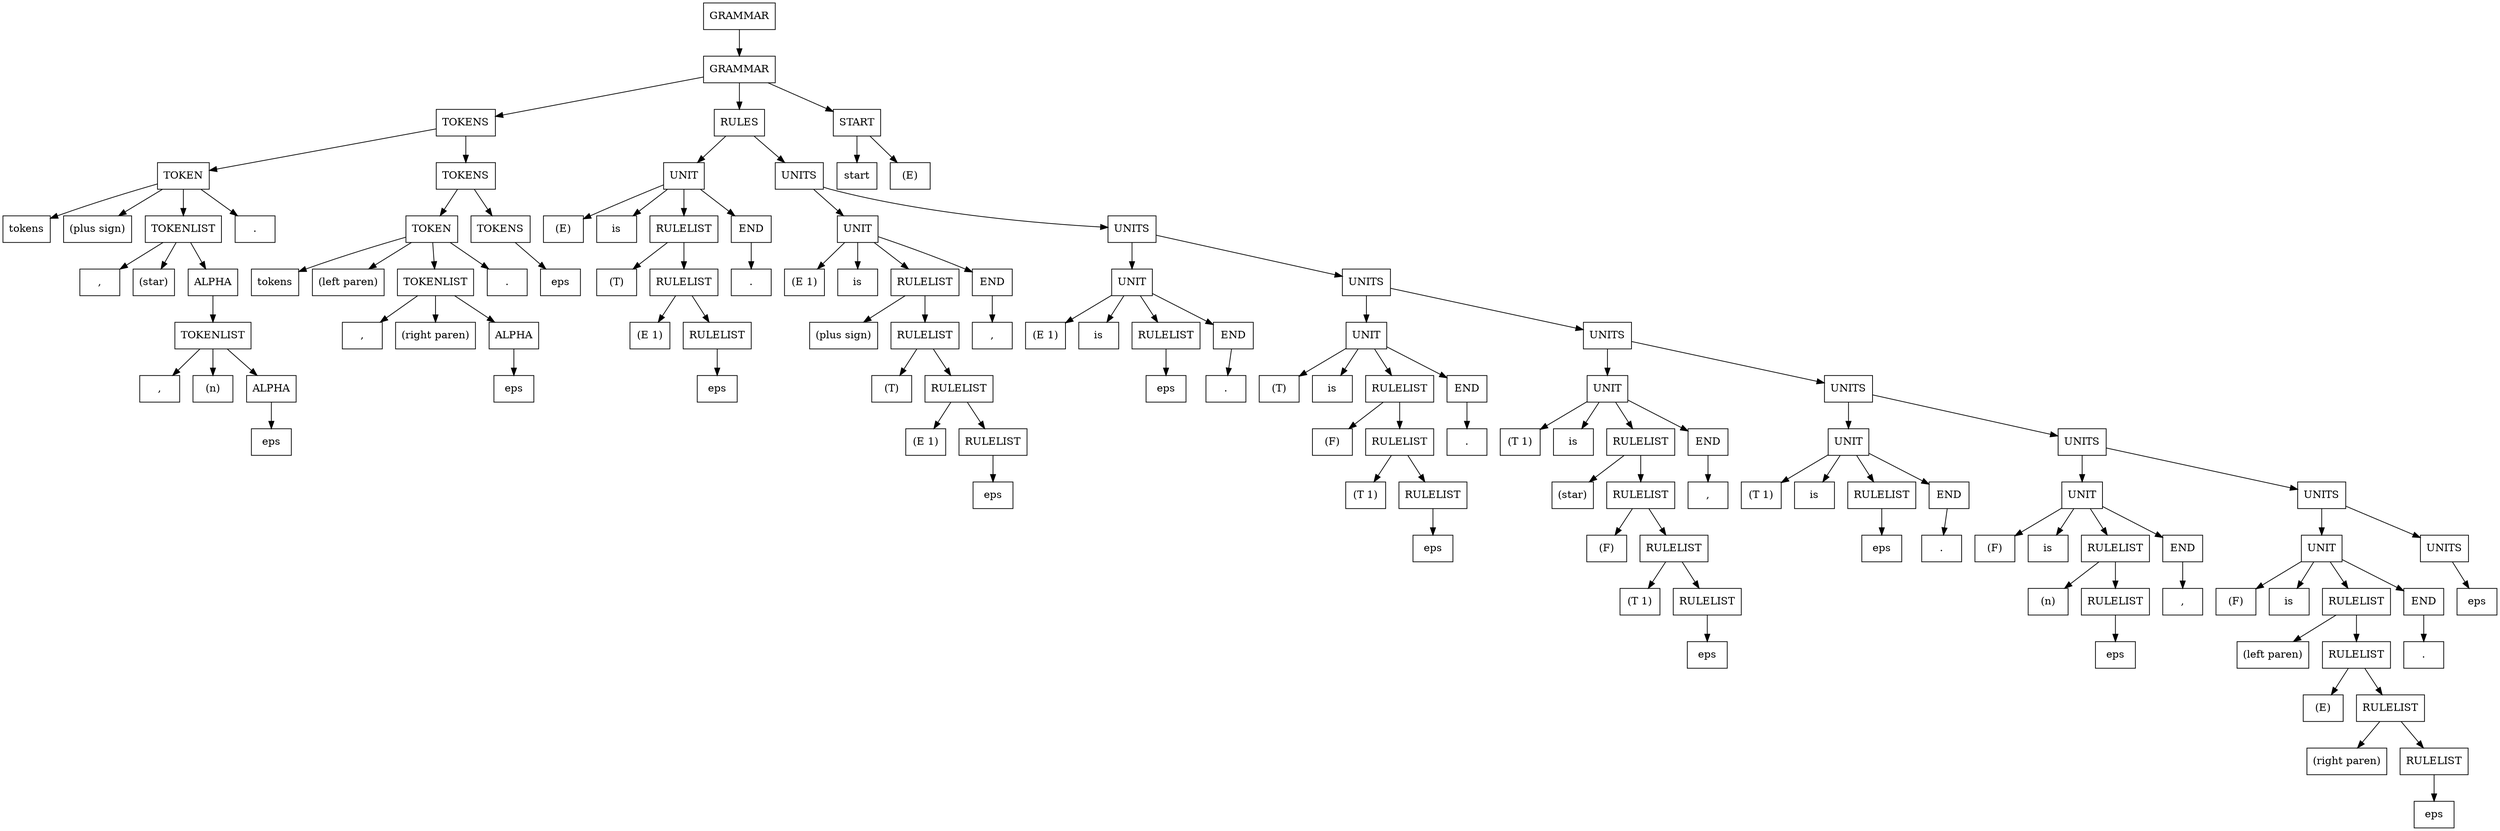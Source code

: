 digraph ParseTree {
node [shape=box];
node0 [label="GRAMMAR"];
node1 [label="GRAMMAR"];
node2 [label="TOKENS"];
node3 [label="TOKEN"];
node4 [label="tokens"];
node3 -> node4;
node5 [label="(plus sign)"];
node3 -> node5;
node6 [label="TOKENLIST"];
node7 [label=","];
node6 -> node7;
node8 [label="(star)"];
node6 -> node8;
node9 [label="ALPHA"];
node10 [label="TOKENLIST"];
node11 [label=","];
node10 -> node11;
node12 [label="(n)"];
node10 -> node12;
node13 [label="ALPHA"];
node14 [label="eps"];
node13 -> node14;
node10 -> node13;
node9 -> node10;
node6 -> node9;
node3 -> node6;
node15 [label="."];
node3 -> node15;
node2 -> node3;
node16 [label="TOKENS"];
node17 [label="TOKEN"];
node18 [label="tokens"];
node17 -> node18;
node19 [label="(left paren)"];
node17 -> node19;
node20 [label="TOKENLIST"];
node21 [label=","];
node20 -> node21;
node22 [label="(right paren)"];
node20 -> node22;
node23 [label="ALPHA"];
node24 [label="eps"];
node23 -> node24;
node20 -> node23;
node17 -> node20;
node25 [label="."];
node17 -> node25;
node16 -> node17;
node26 [label="TOKENS"];
node27 [label="eps"];
node26 -> node27;
node16 -> node26;
node2 -> node16;
node1 -> node2;
node28 [label="RULES"];
node29 [label="UNIT"];
node30 [label="(E)"];
node29 -> node30;
node31 [label="is"];
node29 -> node31;
node32 [label="RULELIST"];
node33 [label="(T)"];
node32 -> node33;
node34 [label="RULELIST"];
node35 [label="(E 1)"];
node34 -> node35;
node36 [label="RULELIST"];
node37 [label="eps"];
node36 -> node37;
node34 -> node36;
node32 -> node34;
node29 -> node32;
node38 [label="END"];
node39 [label="."];
node38 -> node39;
node29 -> node38;
node28 -> node29;
node40 [label="UNITS"];
node41 [label="UNIT"];
node42 [label="(E 1)"];
node41 -> node42;
node43 [label="is"];
node41 -> node43;
node44 [label="RULELIST"];
node45 [label="(plus sign)"];
node44 -> node45;
node46 [label="RULELIST"];
node47 [label="(T)"];
node46 -> node47;
node48 [label="RULELIST"];
node49 [label="(E 1)"];
node48 -> node49;
node50 [label="RULELIST"];
node51 [label="eps"];
node50 -> node51;
node48 -> node50;
node46 -> node48;
node44 -> node46;
node41 -> node44;
node52 [label="END"];
node53 [label=","];
node52 -> node53;
node41 -> node52;
node40 -> node41;
node54 [label="UNITS"];
node55 [label="UNIT"];
node56 [label="(E 1)"];
node55 -> node56;
node57 [label="is"];
node55 -> node57;
node58 [label="RULELIST"];
node59 [label="eps"];
node58 -> node59;
node55 -> node58;
node60 [label="END"];
node61 [label="."];
node60 -> node61;
node55 -> node60;
node54 -> node55;
node62 [label="UNITS"];
node63 [label="UNIT"];
node64 [label="(T)"];
node63 -> node64;
node65 [label="is"];
node63 -> node65;
node66 [label="RULELIST"];
node67 [label="(F)"];
node66 -> node67;
node68 [label="RULELIST"];
node69 [label="(T 1)"];
node68 -> node69;
node70 [label="RULELIST"];
node71 [label="eps"];
node70 -> node71;
node68 -> node70;
node66 -> node68;
node63 -> node66;
node72 [label="END"];
node73 [label="."];
node72 -> node73;
node63 -> node72;
node62 -> node63;
node74 [label="UNITS"];
node75 [label="UNIT"];
node76 [label="(T 1)"];
node75 -> node76;
node77 [label="is"];
node75 -> node77;
node78 [label="RULELIST"];
node79 [label="(star)"];
node78 -> node79;
node80 [label="RULELIST"];
node81 [label="(F)"];
node80 -> node81;
node82 [label="RULELIST"];
node83 [label="(T 1)"];
node82 -> node83;
node84 [label="RULELIST"];
node85 [label="eps"];
node84 -> node85;
node82 -> node84;
node80 -> node82;
node78 -> node80;
node75 -> node78;
node86 [label="END"];
node87 [label=","];
node86 -> node87;
node75 -> node86;
node74 -> node75;
node88 [label="UNITS"];
node89 [label="UNIT"];
node90 [label="(T 1)"];
node89 -> node90;
node91 [label="is"];
node89 -> node91;
node92 [label="RULELIST"];
node93 [label="eps"];
node92 -> node93;
node89 -> node92;
node94 [label="END"];
node95 [label="."];
node94 -> node95;
node89 -> node94;
node88 -> node89;
node96 [label="UNITS"];
node97 [label="UNIT"];
node98 [label="(F)"];
node97 -> node98;
node99 [label="is"];
node97 -> node99;
node100 [label="RULELIST"];
node101 [label="(n)"];
node100 -> node101;
node102 [label="RULELIST"];
node103 [label="eps"];
node102 -> node103;
node100 -> node102;
node97 -> node100;
node104 [label="END"];
node105 [label=","];
node104 -> node105;
node97 -> node104;
node96 -> node97;
node106 [label="UNITS"];
node107 [label="UNIT"];
node108 [label="(F)"];
node107 -> node108;
node109 [label="is"];
node107 -> node109;
node110 [label="RULELIST"];
node111 [label="(left paren)"];
node110 -> node111;
node112 [label="RULELIST"];
node113 [label="(E)"];
node112 -> node113;
node114 [label="RULELIST"];
node115 [label="(right paren)"];
node114 -> node115;
node116 [label="RULELIST"];
node117 [label="eps"];
node116 -> node117;
node114 -> node116;
node112 -> node114;
node110 -> node112;
node107 -> node110;
node118 [label="END"];
node119 [label="."];
node118 -> node119;
node107 -> node118;
node106 -> node107;
node120 [label="UNITS"];
node121 [label="eps"];
node120 -> node121;
node106 -> node120;
node96 -> node106;
node88 -> node96;
node74 -> node88;
node62 -> node74;
node54 -> node62;
node40 -> node54;
node28 -> node40;
node1 -> node28;
node122 [label="START"];
node123 [label="start"];
node122 -> node123;
node124 [label="(E)"];
node122 -> node124;
node1 -> node122;
node0 -> node1;
}
